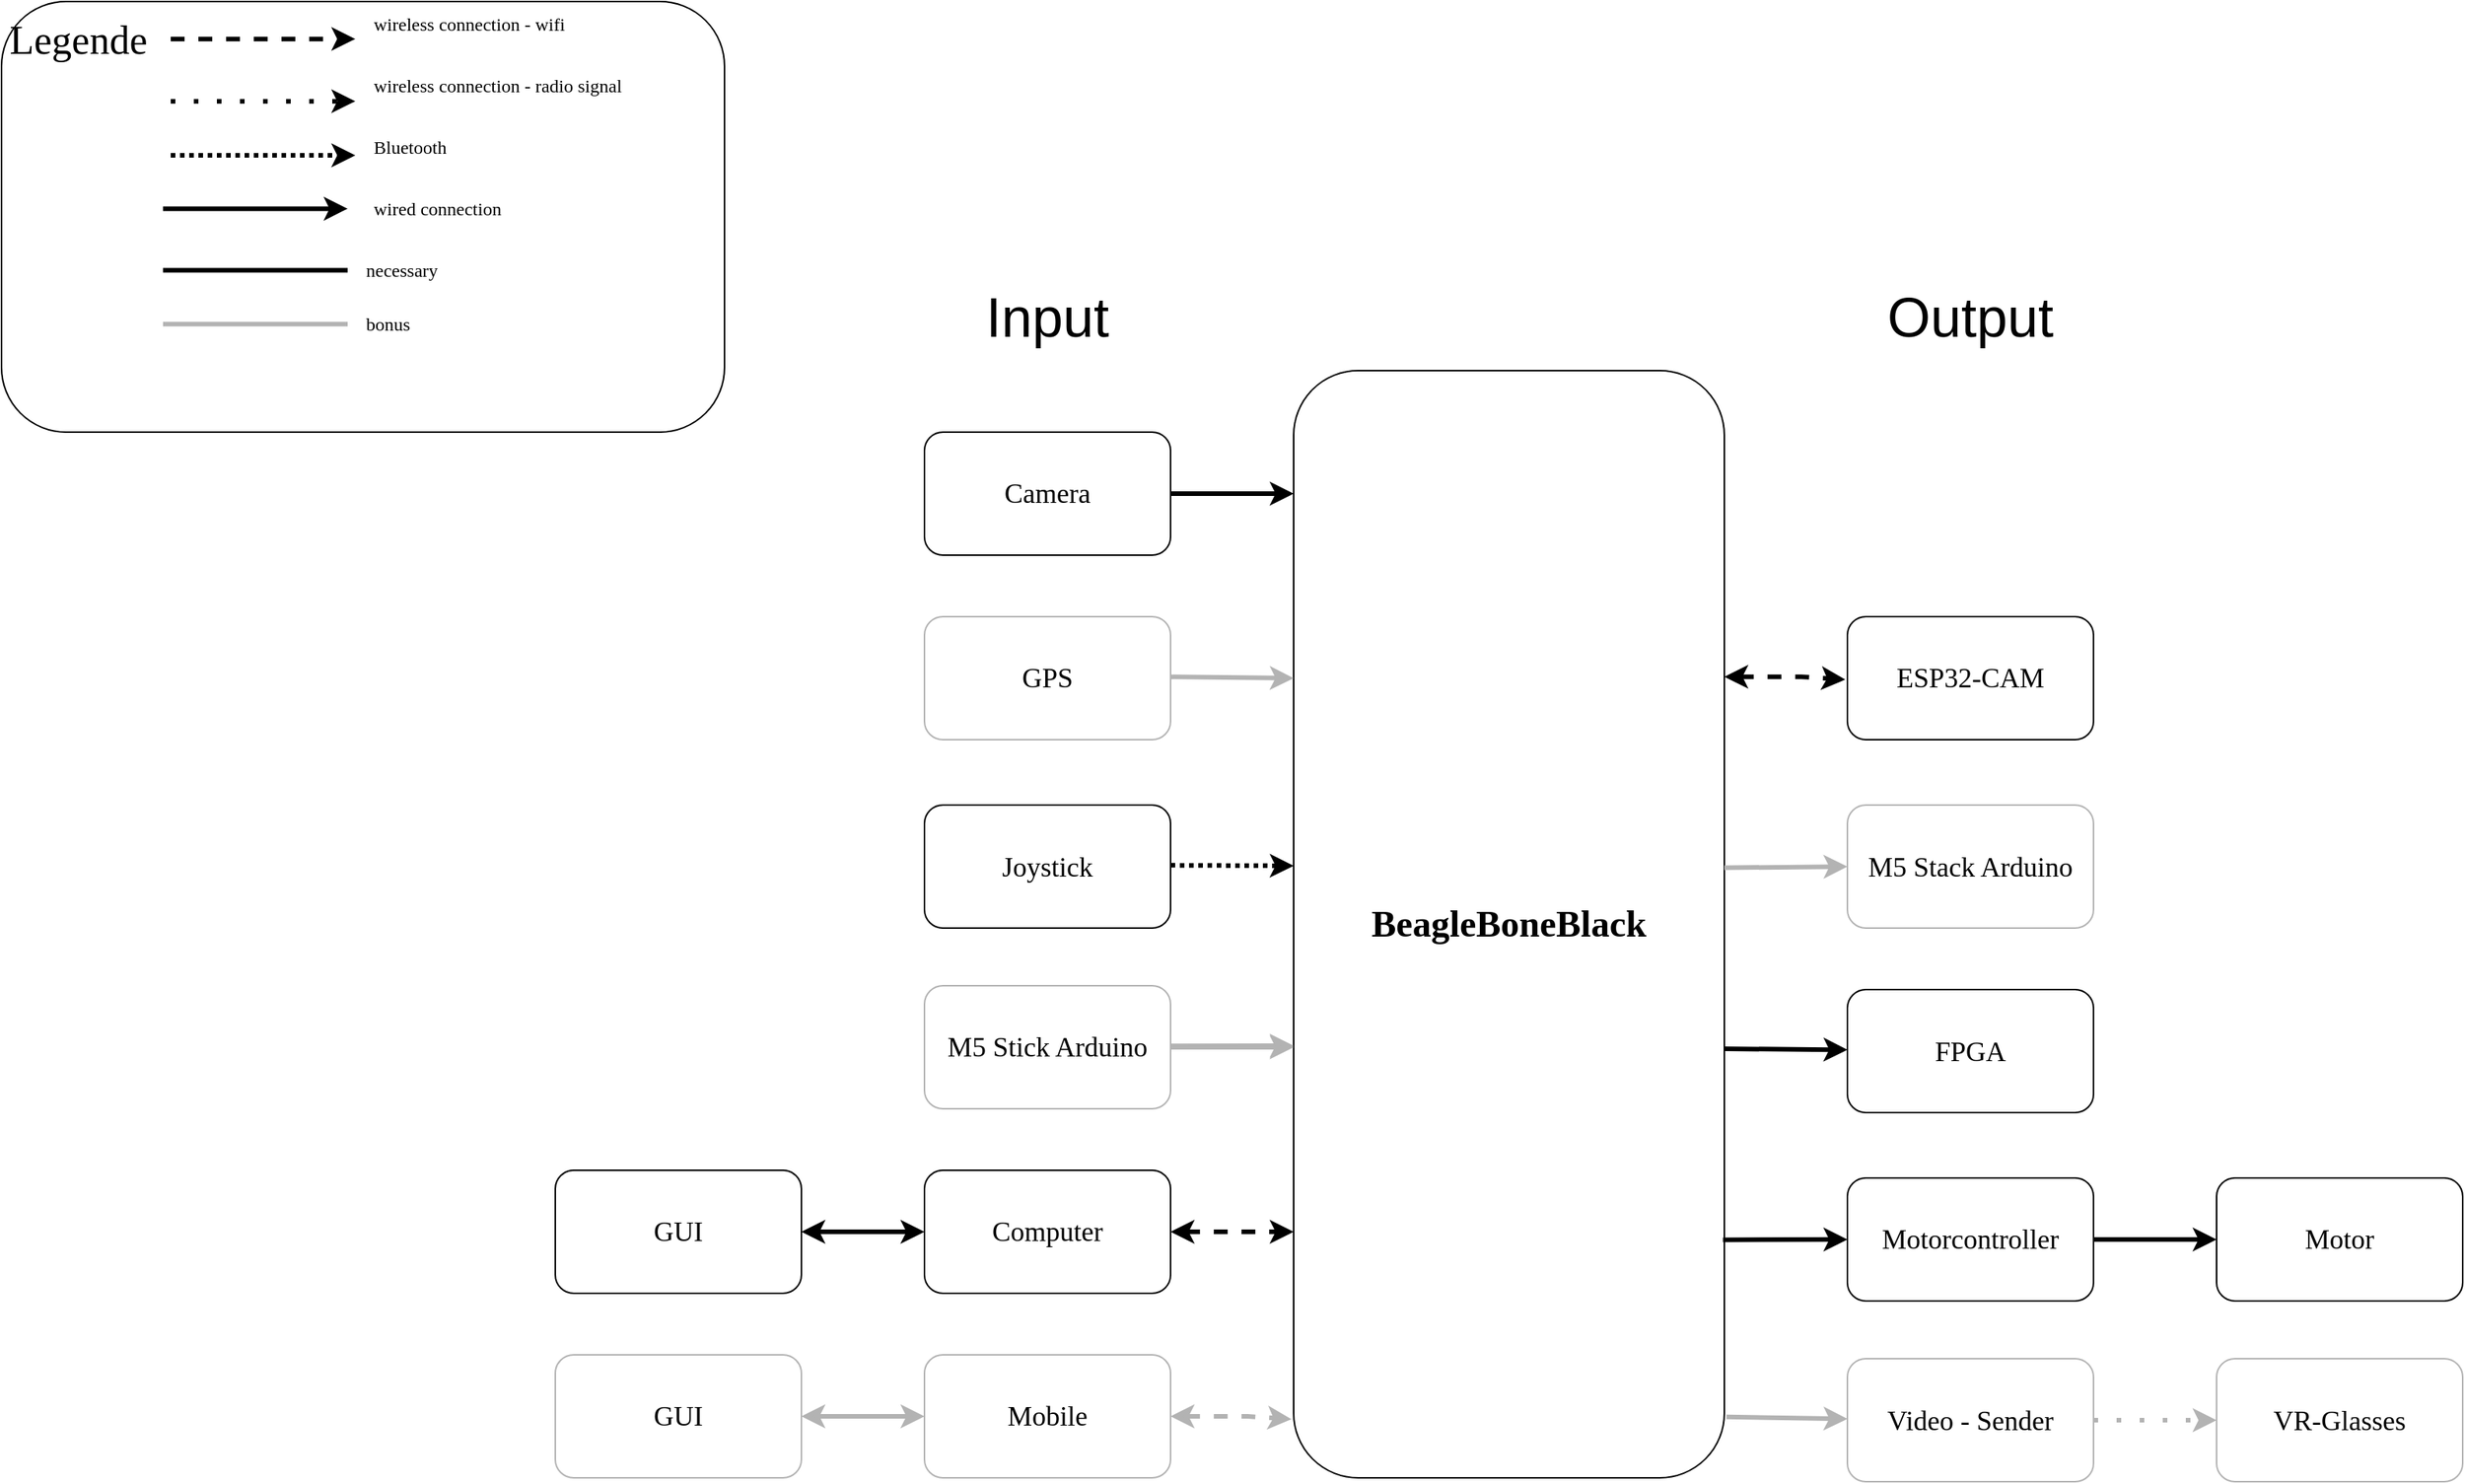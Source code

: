 <mxfile>
    <diagram id="vDkpHy24H6BLEEyWHWST" name="Page-1">
        <mxGraphModel dx="1101" dy="771" grid="1" gridSize="10" guides="1" tooltips="1" connect="1" arrows="1" fold="1" page="1" pageScale="1" pageWidth="850" pageHeight="1100" math="0" shadow="0">
            <root>
                <mxCell id="0"/>
                <mxCell id="1" parent="0"/>
                <mxCell id="u42_QQyzw5wVbMvCu_jc-66" value="" style="rounded=1;whiteSpace=wrap;html=1;fontFamily=Comic Sans MS;fillColor=none;" parent="1" vertex="1">
                    <mxGeometry x="40" y="40" width="470" height="280" as="geometry"/>
                </mxCell>
                <mxCell id="u42_QQyzw5wVbMvCu_jc-1" value="&lt;font style=&quot;font-size: 18px&quot;&gt;M5 Stack Arduino&lt;/font&gt;" style="rounded=1;whiteSpace=wrap;html=1;fontFamily=Comic Sans MS;strokeColor=#B3B3B3;" parent="1" vertex="1">
                    <mxGeometry x="1240" y="562.5" width="160" height="80" as="geometry"/>
                </mxCell>
                <mxCell id="u42_QQyzw5wVbMvCu_jc-2" value="&lt;font style=&quot;font-size: 18px&quot;&gt;GUI &lt;/font&gt;" style="rounded=1;whiteSpace=wrap;html=1;fontFamily=Comic Sans MS;strokeColor=#B3B3B3;" parent="1" vertex="1">
                    <mxGeometry x="400" y="920" width="160" height="80" as="geometry"/>
                </mxCell>
                <mxCell id="u42_QQyzw5wVbMvCu_jc-4" value="&lt;font style=&quot;font-size: 18px&quot;&gt;Joystick&lt;/font&gt;" style="rounded=1;whiteSpace=wrap;html=1;fontFamily=Comic Sans MS;" parent="1" vertex="1">
                    <mxGeometry x="640" y="562.5" width="160" height="80" as="geometry"/>
                </mxCell>
                <mxCell id="u42_QQyzw5wVbMvCu_jc-5" value="&lt;h1&gt;&lt;font style=&quot;font-size: 24px&quot;&gt;BeagleBoneBlack&lt;/font&gt;&lt;/h1&gt;" style="rounded=1;whiteSpace=wrap;html=1;fontFamily=Comic Sans MS;" parent="1" vertex="1">
                    <mxGeometry x="880" y="280" width="280" height="720" as="geometry"/>
                </mxCell>
                <mxCell id="u42_QQyzw5wVbMvCu_jc-9" value="&lt;font style=&quot;font-size: 18px&quot;&gt;Camera&lt;/font&gt;" style="rounded=1;whiteSpace=wrap;html=1;fontFamily=Comic Sans MS;" parent="1" vertex="1">
                    <mxGeometry x="640" y="320" width="160" height="80" as="geometry"/>
                </mxCell>
                <mxCell id="u42_QQyzw5wVbMvCu_jc-10" value="&lt;font style=&quot;font-size: 18px&quot;&gt;Motorcontroller&lt;/font&gt;" style="rounded=1;whiteSpace=wrap;html=1;fontFamily=Comic Sans MS;" parent="1" vertex="1">
                    <mxGeometry x="1240" y="805" width="160" height="80" as="geometry"/>
                </mxCell>
                <mxCell id="u42_QQyzw5wVbMvCu_jc-11" value="&lt;font style=&quot;font-size: 18px&quot;&gt;FPGA&lt;/font&gt;" style="rounded=1;whiteSpace=wrap;html=1;fontFamily=Comic Sans MS;" parent="1" vertex="1">
                    <mxGeometry x="1240" y="682.5" width="160" height="80" as="geometry"/>
                </mxCell>
                <mxCell id="u42_QQyzw5wVbMvCu_jc-15" value="" style="endArrow=classic;html=1;rounded=0;strokeWidth=3;dashed=1;fontFamily=Comic Sans MS;" parent="1" edge="1">
                    <mxGeometry width="50" height="50" relative="1" as="geometry">
                        <mxPoint x="150" y="64.33" as="sourcePoint"/>
                        <mxPoint x="270" y="64.33" as="targetPoint"/>
                    </mxGeometry>
                </mxCell>
                <mxCell id="u42_QQyzw5wVbMvCu_jc-16" value="wireless connection - wifi" style="text;html=1;align=left;verticalAlign=middle;resizable=0;points=[];autosize=1;strokeColor=none;fillColor=none;fontFamily=Comic Sans MS;" parent="1" vertex="1">
                    <mxGeometry x="280" y="40" width="180" height="30" as="geometry"/>
                </mxCell>
                <mxCell id="u42_QQyzw5wVbMvCu_jc-19" value="" style="endArrow=classic;html=1;rounded=0;strokeWidth=3;fontFamily=Comic Sans MS;" parent="1" edge="1">
                    <mxGeometry width="50" height="50" relative="1" as="geometry">
                        <mxPoint x="145" y="174.71" as="sourcePoint"/>
                        <mxPoint x="265" y="174.71" as="targetPoint"/>
                        <Array as="points">
                            <mxPoint x="205" y="174.71"/>
                        </Array>
                    </mxGeometry>
                </mxCell>
                <mxCell id="u42_QQyzw5wVbMvCu_jc-20" value="Bluetooth" style="text;html=1;align=left;verticalAlign=middle;resizable=0;points=[];autosize=1;strokeColor=none;fillColor=none;fontFamily=Comic Sans MS;" parent="1" vertex="1">
                    <mxGeometry x="280" y="125" width="60" height="20" as="geometry"/>
                </mxCell>
                <mxCell id="u42_QQyzw5wVbMvCu_jc-21" value="&lt;font style=&quot;font-size: 18px&quot;&gt;GUI&lt;/font&gt;" style="rounded=1;whiteSpace=wrap;html=1;fontFamily=Comic Sans MS;" parent="1" vertex="1">
                    <mxGeometry x="400" y="800" width="160" height="80" as="geometry"/>
                </mxCell>
                <mxCell id="9" value="" style="edgeStyle=none;html=1;fontSize=18;strokeColor=#B3B3B3;strokeWidth=3;" parent="1" source="u42_QQyzw5wVbMvCu_jc-22" edge="1">
                    <mxGeometry relative="1" as="geometry">
                        <mxPoint x="880" y="720" as="targetPoint"/>
                    </mxGeometry>
                </mxCell>
                <mxCell id="u42_QQyzw5wVbMvCu_jc-22" value="&lt;font style=&quot;font-size: 18px&quot;&gt;M5 Stick Arduino &lt;/font&gt;" style="rounded=1;whiteSpace=wrap;html=1;fontFamily=Comic Sans MS;strokeColor=#B3B3B3;" parent="1" vertex="1">
                    <mxGeometry x="640" y="680" width="160" height="80" as="geometry"/>
                </mxCell>
                <mxCell id="u42_QQyzw5wVbMvCu_jc-23" value="&lt;font style=&quot;font-size: 18px&quot;&gt;Video - Sender&lt;/font&gt;" style="rounded=1;whiteSpace=wrap;html=1;fontFamily=Comic Sans MS;strokeColor=#B3B3B3;" parent="1" vertex="1">
                    <mxGeometry x="1240" y="922.5" width="160" height="80" as="geometry"/>
                </mxCell>
                <mxCell id="u42_QQyzw5wVbMvCu_jc-26" value="&lt;font style=&quot;font-size: 18px&quot;&gt;Computer&lt;/font&gt;" style="rounded=1;whiteSpace=wrap;html=1;fontFamily=Comic Sans MS;" parent="1" vertex="1">
                    <mxGeometry x="640" y="800" width="160" height="80" as="geometry"/>
                </mxCell>
                <mxCell id="u42_QQyzw5wVbMvCu_jc-29" value="&lt;font style=&quot;font-size: 18px&quot;&gt;Mobile&lt;/font&gt;" style="rounded=1;whiteSpace=wrap;html=1;fontFamily=Comic Sans MS;strokeColor=#B3B3B3;" parent="1" vertex="1">
                    <mxGeometry x="640" y="920" width="160" height="80" as="geometry"/>
                </mxCell>
                <mxCell id="u42_QQyzw5wVbMvCu_jc-30" value="&lt;font style=&quot;font-size: 18px&quot;&gt;GPS&lt;/font&gt;" style="rounded=1;whiteSpace=wrap;html=1;fontFamily=Comic Sans MS;strokeColor=#B3B3B3;" parent="1" vertex="1">
                    <mxGeometry x="640" y="440" width="160" height="80" as="geometry"/>
                </mxCell>
                <mxCell id="u42_QQyzw5wVbMvCu_jc-31" value="&lt;font style=&quot;font-size: 18px&quot;&gt;Motor&lt;/font&gt;" style="rounded=1;whiteSpace=wrap;html=1;fontFamily=Comic Sans MS;" parent="1" vertex="1">
                    <mxGeometry x="1480" y="805" width="160" height="80" as="geometry"/>
                </mxCell>
                <mxCell id="u42_QQyzw5wVbMvCu_jc-40" value="&lt;font style=&quot;font-size: 18px&quot;&gt;VR-Glasses&lt;/font&gt;" style="rounded=1;whiteSpace=wrap;html=1;fontFamily=Comic Sans MS;strokeColor=#B3B3B3;" parent="1" vertex="1">
                    <mxGeometry x="1480" y="922.5" width="160" height="80" as="geometry"/>
                </mxCell>
                <mxCell id="u42_QQyzw5wVbMvCu_jc-41" value="" style="edgeStyle=orthogonalEdgeStyle;rounded=0;orthogonalLoop=1;jettySize=auto;html=1;strokeWidth=3;entryX=0;entryY=0.5;entryDx=0;entryDy=0;dashed=1;exitX=1;exitY=0.5;exitDx=0;exitDy=0;dashPattern=1 4;fontFamily=Comic Sans MS;strokeColor=#B3B3B3;" parent="1" source="u42_QQyzw5wVbMvCu_jc-23" target="u42_QQyzw5wVbMvCu_jc-40" edge="1">
                    <mxGeometry relative="1" as="geometry">
                        <mxPoint x="810" y="892.5" as="sourcePoint"/>
                        <mxPoint x="900" y="892.5" as="targetPoint"/>
                    </mxGeometry>
                </mxCell>
                <mxCell id="u42_QQyzw5wVbMvCu_jc-42" value="" style="endArrow=classic;html=1;rounded=0;strokeWidth=3;exitX=1;exitY=0.5;exitDx=0;exitDy=0;entryX=0;entryY=0.5;entryDx=0;entryDy=0;fontFamily=Comic Sans MS;" parent="1" source="u42_QQyzw5wVbMvCu_jc-10" target="u42_QQyzw5wVbMvCu_jc-31" edge="1">
                    <mxGeometry width="50" height="50" relative="1" as="geometry">
                        <mxPoint x="560" y="377.5" as="sourcePoint"/>
                        <mxPoint x="680" y="377.5" as="targetPoint"/>
                    </mxGeometry>
                </mxCell>
                <mxCell id="u42_QQyzw5wVbMvCu_jc-44" value="" style="endArrow=classic;html=1;rounded=0;strokeWidth=3;entryX=0;entryY=0.5;entryDx=0;entryDy=0;exitX=0.997;exitY=0.785;exitDx=0;exitDy=0;exitPerimeter=0;fontFamily=Comic Sans MS;" parent="1" source="u42_QQyzw5wVbMvCu_jc-5" target="u42_QQyzw5wVbMvCu_jc-10" edge="1">
                    <mxGeometry width="50" height="50" relative="1" as="geometry">
                        <mxPoint x="1170" y="845.5" as="sourcePoint"/>
                        <mxPoint x="1250" y="732.5" as="targetPoint"/>
                    </mxGeometry>
                </mxCell>
                <mxCell id="u42_QQyzw5wVbMvCu_jc-47" value="" style="endArrow=classic;startArrow=classic;html=1;rounded=0;dashed=1;strokeWidth=3;exitX=1;exitY=0.5;exitDx=0;exitDy=0;fontFamily=Comic Sans MS;" parent="1" source="u42_QQyzw5wVbMvCu_jc-26" edge="1">
                    <mxGeometry width="50" height="50" relative="1" as="geometry">
                        <mxPoint x="1030" y="590" as="sourcePoint"/>
                        <mxPoint x="880" y="840" as="targetPoint"/>
                        <Array as="points">
                            <mxPoint x="870" y="840"/>
                        </Array>
                    </mxGeometry>
                </mxCell>
                <mxCell id="u42_QQyzw5wVbMvCu_jc-49" value="" style="endArrow=classic;startArrow=classic;html=1;rounded=0;dashed=1;strokeWidth=3;exitX=1;exitY=0.5;exitDx=0;exitDy=0;entryX=-0.005;entryY=0.947;entryDx=0;entryDy=0;entryPerimeter=0;fontFamily=Comic Sans MS;strokeColor=#B3B3B3;" parent="1" source="u42_QQyzw5wVbMvCu_jc-29" target="u42_QQyzw5wVbMvCu_jc-5" edge="1">
                    <mxGeometry width="50" height="50" relative="1" as="geometry">
                        <mxPoint x="810" y="850" as="sourcePoint"/>
                        <mxPoint x="900" y="850" as="targetPoint"/>
                        <Array as="points">
                            <mxPoint x="850" y="960"/>
                        </Array>
                    </mxGeometry>
                </mxCell>
                <mxCell id="u42_QQyzw5wVbMvCu_jc-50" value="" style="endArrow=classic;html=1;rounded=0;strokeWidth=3;entryX=0;entryY=0.5;entryDx=0;entryDy=0;fontFamily=Comic Sans MS;" parent="1" edge="1">
                    <mxGeometry width="50" height="50" relative="1" as="geometry">
                        <mxPoint x="1160" y="721" as="sourcePoint"/>
                        <mxPoint x="1240" y="721.67" as="targetPoint"/>
                    </mxGeometry>
                </mxCell>
                <mxCell id="u42_QQyzw5wVbMvCu_jc-51" value="" style="endArrow=classic;html=1;rounded=0;strokeWidth=3;entryX=0;entryY=0.5;entryDx=0;entryDy=0;exitX=1;exitY=0.449;exitDx=0;exitDy=0;exitPerimeter=0;fontFamily=Comic Sans MS;strokeColor=#B3B3B3;" parent="1" source="u42_QQyzw5wVbMvCu_jc-5" target="u42_QQyzw5wVbMvCu_jc-1" edge="1">
                    <mxGeometry width="50" height="50" relative="1" as="geometry">
                        <mxPoint x="1160" y="600" as="sourcePoint"/>
                        <mxPoint x="1250" y="731.67" as="targetPoint"/>
                    </mxGeometry>
                </mxCell>
                <mxCell id="u42_QQyzw5wVbMvCu_jc-52" value="" style="endArrow=classic;html=1;rounded=0;strokeWidth=3;entryX=0;entryY=0.5;entryDx=0;entryDy=0;exitX=1.005;exitY=0.945;exitDx=0;exitDy=0;exitPerimeter=0;fontFamily=Comic Sans MS;strokeColor=#B3B3B3;" parent="1" source="u42_QQyzw5wVbMvCu_jc-5" edge="1">
                    <mxGeometry width="50" height="50" relative="1" as="geometry">
                        <mxPoint x="1170" y="962.17" as="sourcePoint"/>
                        <mxPoint x="1240" y="961.67" as="targetPoint"/>
                    </mxGeometry>
                </mxCell>
                <mxCell id="u42_QQyzw5wVbMvCu_jc-53" value="" style="endArrow=classic;html=1;rounded=0;strokeWidth=3;fontFamily=Comic Sans MS;" parent="1" edge="1">
                    <mxGeometry width="50" height="50" relative="1" as="geometry">
                        <mxPoint x="800" y="360" as="sourcePoint"/>
                        <mxPoint x="880" y="360" as="targetPoint"/>
                    </mxGeometry>
                </mxCell>
                <mxCell id="u42_QQyzw5wVbMvCu_jc-54" value="" style="endArrow=classic;html=1;rounded=0;strokeWidth=3;fontFamily=Comic Sans MS;strokeColor=#B3B3B3;" parent="1" edge="1">
                    <mxGeometry width="50" height="50" relative="1" as="geometry">
                        <mxPoint x="800" y="479.17" as="sourcePoint"/>
                        <mxPoint x="880" y="480" as="targetPoint"/>
                    </mxGeometry>
                </mxCell>
                <mxCell id="u42_QQyzw5wVbMvCu_jc-56" value="" style="endArrow=classic;html=1;rounded=0;strokeWidth=3;fontFamily=Comic Sans MS;dashed=1;dashPattern=1 1;" parent="1" edge="1">
                    <mxGeometry width="50" height="50" relative="1" as="geometry">
                        <mxPoint x="800" y="601.67" as="sourcePoint"/>
                        <mxPoint x="880" y="602" as="targetPoint"/>
                    </mxGeometry>
                </mxCell>
                <mxCell id="u42_QQyzw5wVbMvCu_jc-57" value="" style="endArrow=classic;html=1;rounded=0;strokeWidth=3;fontFamily=Comic Sans MS;strokeColor=#B3B3B3;" parent="1" edge="1">
                    <mxGeometry width="50" height="50" relative="1" as="geometry">
                        <mxPoint x="800" y="719.17" as="sourcePoint"/>
                        <mxPoint x="880" y="719" as="targetPoint"/>
                    </mxGeometry>
                </mxCell>
                <mxCell id="u42_QQyzw5wVbMvCu_jc-58" value="" style="endArrow=classic;html=1;rounded=0;strokeWidth=3;dashed=1;dashPattern=1 4;fontFamily=Comic Sans MS;" parent="1" edge="1">
                    <mxGeometry width="50" height="50" relative="1" as="geometry">
                        <mxPoint x="150" y="104.83" as="sourcePoint"/>
                        <mxPoint x="270" y="104.83" as="targetPoint"/>
                        <Array as="points">
                            <mxPoint x="210" y="104.83"/>
                        </Array>
                    </mxGeometry>
                </mxCell>
                <mxCell id="u42_QQyzw5wVbMvCu_jc-61" value="" style="endArrow=classic;startArrow=classic;html=1;rounded=0;strokeWidth=3;entryX=0;entryY=0.5;entryDx=0;entryDy=0;exitX=1;exitY=0.5;exitDx=0;exitDy=0;fontFamily=Comic Sans MS;" parent="1" source="u42_QQyzw5wVbMvCu_jc-21" target="u42_QQyzw5wVbMvCu_jc-26" edge="1">
                    <mxGeometry width="50" height="50" relative="1" as="geometry">
                        <mxPoint x="780" y="630" as="sourcePoint"/>
                        <mxPoint x="830" y="580" as="targetPoint"/>
                    </mxGeometry>
                </mxCell>
                <mxCell id="u42_QQyzw5wVbMvCu_jc-62" value="" style="endArrow=classic;startArrow=classic;html=1;rounded=0;strokeWidth=3;entryX=0;entryY=0.5;entryDx=0;entryDy=0;exitX=1;exitY=0.5;exitDx=0;exitDy=0;fontFamily=Comic Sans MS;strokeColor=#B3B3B3;" parent="1" source="u42_QQyzw5wVbMvCu_jc-2" target="u42_QQyzw5wVbMvCu_jc-29" edge="1">
                    <mxGeometry width="50" height="50" relative="1" as="geometry">
                        <mxPoint x="570" y="850" as="sourcePoint"/>
                        <mxPoint x="650" y="850" as="targetPoint"/>
                    </mxGeometry>
                </mxCell>
                <mxCell id="u42_QQyzw5wVbMvCu_jc-67" value="&lt;font style=&quot;font-size: 26px;&quot;&gt;Legende&lt;/font&gt;" style="text;html=1;strokeColor=none;fillColor=none;align=center;verticalAlign=middle;whiteSpace=wrap;rounded=0;fontFamily=Comic Sans MS;" parent="1" vertex="1">
                    <mxGeometry x="60" y="50" width="60" height="30" as="geometry"/>
                </mxCell>
                <mxCell id="2" value="" style="endArrow=none;html=1;fontSize=18;strokeWidth=3;" parent="1" edge="1">
                    <mxGeometry width="50" height="50" relative="1" as="geometry">
                        <mxPoint x="265" y="214.76" as="sourcePoint"/>
                        <mxPoint x="145" y="214.76" as="targetPoint"/>
                    </mxGeometry>
                </mxCell>
                <mxCell id="4" value="necessary" style="text;html=1;align=left;verticalAlign=middle;resizable=0;points=[];autosize=1;strokeColor=none;fillColor=none;fontFamily=Comic Sans MS;" parent="1" vertex="1">
                    <mxGeometry x="275" y="205" width="60" height="20" as="geometry"/>
                </mxCell>
                <mxCell id="5" value="&lt;span style=&quot;text-align: center&quot;&gt;wireless connection -&lt;/span&gt;&lt;span class=&quot;Y2IQFc&quot; lang=&quot;en&quot; style=&quot;text-align: center&quot;&gt;&amp;nbsp;radio signal&lt;/span&gt;&lt;span style=&quot;text-align: center&quot;&gt;&amp;nbsp; &amp;nbsp; &amp;nbsp; &amp;nbsp;&amp;nbsp;&lt;/span&gt;" style="text;html=1;align=left;verticalAlign=middle;resizable=0;points=[];autosize=1;strokeColor=none;fillColor=none;fontFamily=Comic Sans MS;" parent="1" vertex="1">
                    <mxGeometry x="280" y="85" width="200" height="20" as="geometry"/>
                </mxCell>
                <mxCell id="6" value="bonus" style="text;html=1;align=left;verticalAlign=middle;resizable=0;points=[];autosize=1;strokeColor=none;fillColor=none;fontFamily=Comic Sans MS;" parent="1" vertex="1">
                    <mxGeometry x="275" y="240" width="40" height="20" as="geometry"/>
                </mxCell>
                <mxCell id="7" value="" style="endArrow=none;html=1;fontSize=18;strokeWidth=3;strokeColor=#B3B3B3;" parent="1" edge="1">
                    <mxGeometry width="50" height="50" relative="1" as="geometry">
                        <mxPoint x="265" y="249.76" as="sourcePoint"/>
                        <mxPoint x="145" y="249.76" as="targetPoint"/>
                    </mxGeometry>
                </mxCell>
                <mxCell id="10" value="&lt;font style=&quot;font-size: 36px&quot;&gt;Input&lt;/font&gt;" style="text;html=1;strokeColor=none;fillColor=none;align=center;verticalAlign=middle;whiteSpace=wrap;rounded=0;fontSize=18;" parent="1" vertex="1">
                    <mxGeometry x="690" y="230" width="60" height="30" as="geometry"/>
                </mxCell>
                <mxCell id="11" value="&lt;font style=&quot;font-size: 36px&quot;&gt;Output&lt;/font&gt;" style="text;html=1;strokeColor=none;fillColor=none;align=center;verticalAlign=middle;whiteSpace=wrap;rounded=0;fontSize=18;" parent="1" vertex="1">
                    <mxGeometry x="1290" y="230" width="60" height="30" as="geometry"/>
                </mxCell>
                <mxCell id="12" value="&lt;font style=&quot;font-size: 18px&quot;&gt;ESP32-CAM&lt;/font&gt;" style="rounded=1;whiteSpace=wrap;html=1;fontFamily=Comic Sans MS;strokeColor=#000000;" vertex="1" parent="1">
                    <mxGeometry x="1240" y="440" width="160" height="80" as="geometry"/>
                </mxCell>
                <mxCell id="15" value="" style="endArrow=classic;startArrow=classic;html=1;rounded=0;dashed=1;strokeWidth=3;exitX=1;exitY=0.5;exitDx=0;exitDy=0;entryX=-0.005;entryY=0.947;entryDx=0;entryDy=0;entryPerimeter=0;fontFamily=Comic Sans MS;strokeColor=#000000;" edge="1" parent="1">
                    <mxGeometry width="50" height="50" relative="1" as="geometry">
                        <mxPoint x="1160" y="479.08" as="sourcePoint"/>
                        <mxPoint x="1238.6" y="480.92" as="targetPoint"/>
                        <Array as="points">
                            <mxPoint x="1210" y="479.08"/>
                        </Array>
                    </mxGeometry>
                </mxCell>
                <mxCell id="17" value="" style="endArrow=classic;html=1;rounded=0;strokeWidth=3;fontFamily=Comic Sans MS;dashed=1;dashPattern=1 1;" edge="1" parent="1">
                    <mxGeometry width="50" height="50" relative="1" as="geometry">
                        <mxPoint x="150" y="140.0" as="sourcePoint"/>
                        <mxPoint x="270" y="140.0" as="targetPoint"/>
                        <Array as="points">
                            <mxPoint x="210" y="140"/>
                        </Array>
                    </mxGeometry>
                </mxCell>
                <mxCell id="18" value="wired connection" style="text;html=1;align=left;verticalAlign=middle;resizable=0;points=[];autosize=1;strokeColor=none;fillColor=none;fontFamily=Comic Sans MS;" vertex="1" parent="1">
                    <mxGeometry x="280" y="160" width="130" height="30" as="geometry"/>
                </mxCell>
            </root>
        </mxGraphModel>
    </diagram>
</mxfile>